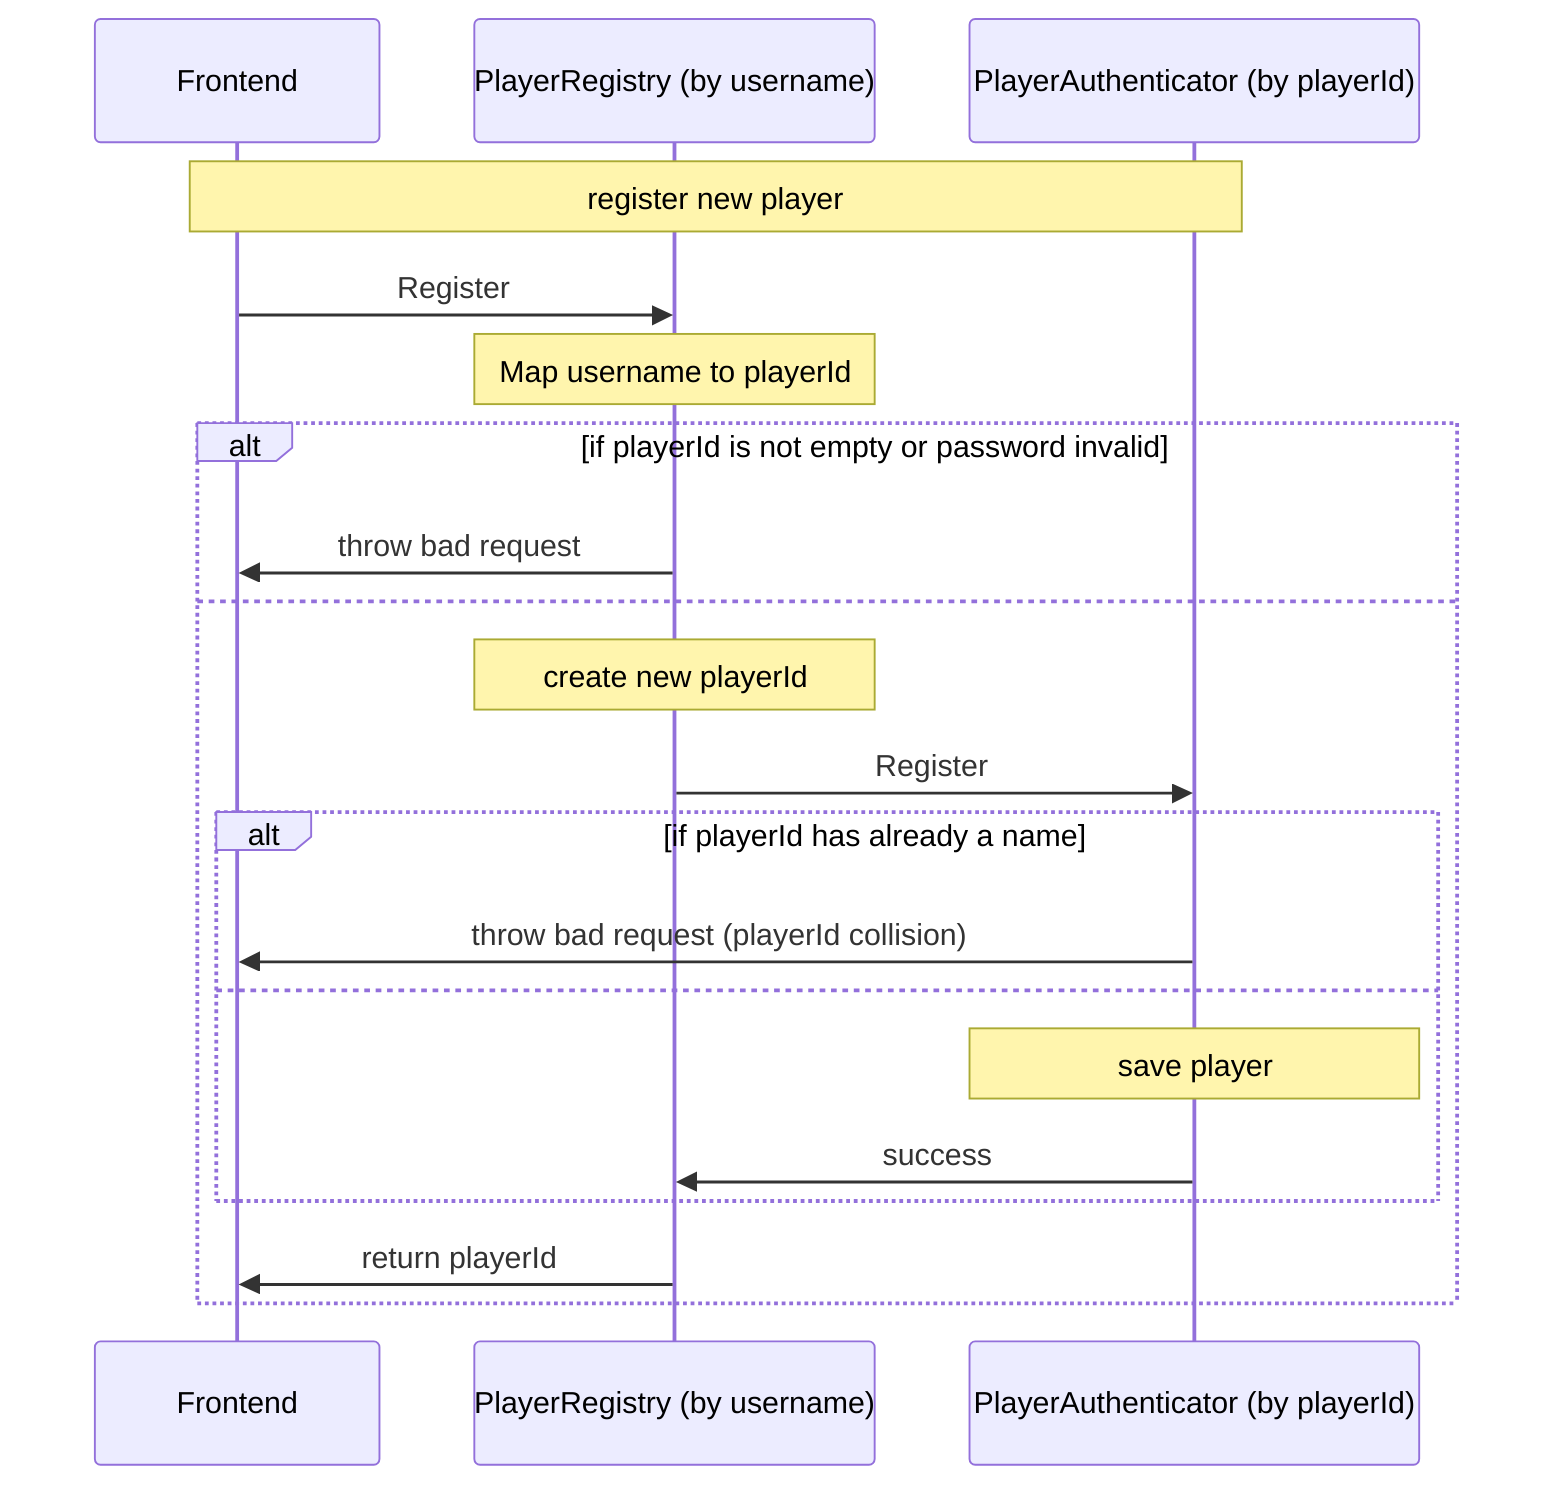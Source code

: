 ﻿sequenceDiagram
  participant f as Frontend
  participant pr as PlayerRegistry (by username)
  participant pa as PlayerAuthenticator (by playerId)

  Note over f,pa:register new player
  f->>pr:Register
  Note over pr:Map username to playerId
  alt if playerId is not empty or password invalid
    pr->>f:throw bad request
  else
    Note over pr:create new playerId
    pr->>pa:Register
    alt if playerId has already a name
      pa->>f:throw bad request (playerId collision)
    else
      Note over pa:save player
      pa->>pr:success
    end
    pr->>f:return playerId
  end